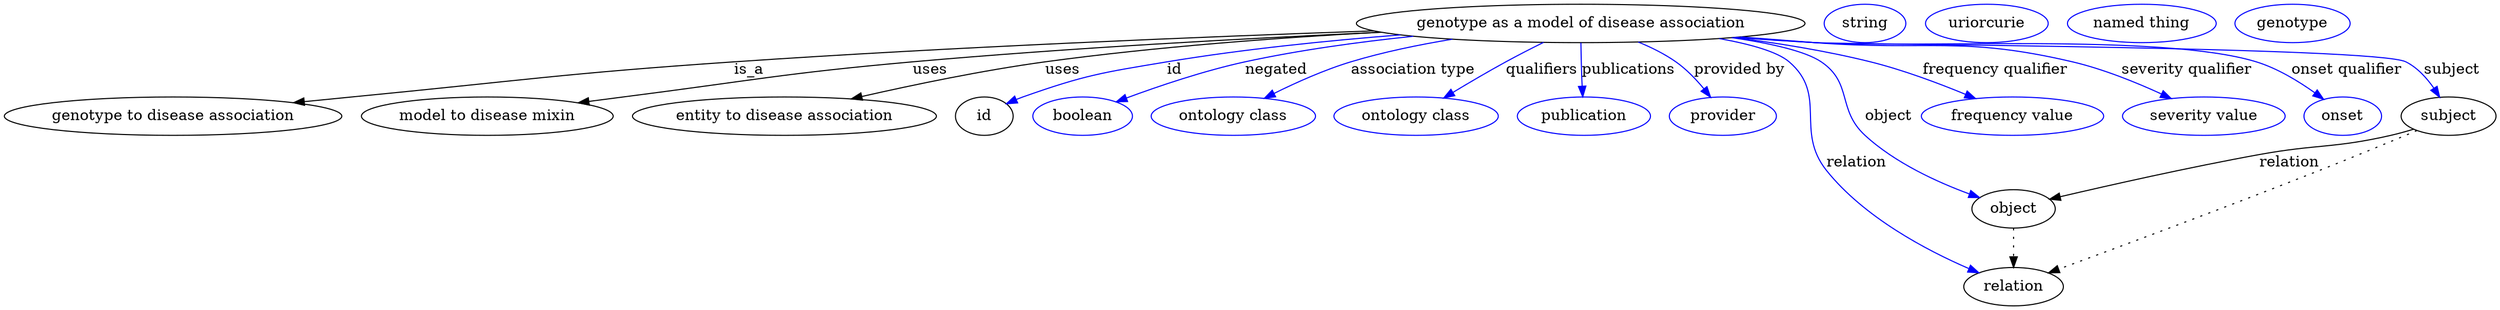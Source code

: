 digraph {
	graph [bb="0,0,1914.3,283"];
	node [label="\N"];
	"genotype as a model of disease association"	[height=0.5,
		label="genotype as a model of disease association",
		pos="1201.5,265",
		width=4.5315];
	"genotype to disease association"	[height=0.5,
		pos="121.54,178",
		width=3.3761];
	"genotype as a model of disease association" -> "genotype to disease association"	[label=is_a,
		lp="557.54,221.5",
		pos="e,208.57,190.61 1049.5,258.38 916.63,252.87 718.62,243.21 546.54,229 415.06,218.14 382.51,211.89 251.54,196 240.9,194.71 229.78,\
193.32 218.71,191.91"];
	"model to disease mixin"	[height=0.5,
		pos="354.54,178",
		width=2.5998];
	"genotype as a model of disease association" -> "model to disease mixin"	[label=uses,
		lp="699.54,221.5",
		pos="e,422.38,190.4 1055.3,256.95 952.34,251.27 811.29,242.07 687.54,229 584.84,218.15 559.6,211.74 457.54,196 449.36,194.74 440.83,193.39 \
432.32,192.02"];
	"entity to disease association"	[height=0.5,
		pos="575.54,178",
		width=3.0331];
	"genotype as a model of disease association" -> "entity to disease association"	[label=uses,
		lp="805.54,221.5",
		pos="e,629.78,193.67 1057,256.54 978.68,251.26 880.46,242.63 793.54,229 741.22,220.8 682.78,207.14 639.58,196.18"];
	id	[height=0.5,
		pos="729.54,178",
		width=0.75];
	"genotype as a model of disease association" -> id	[color=blue,
		label=id,
		lp="896.04,221.5",
		pos="e,750.58,189.73 1073.4,253.83 1017.1,248.26 950.22,240.17 890.54,229 834.06,218.43 819.52,215.68 765.54,196 763.69,195.33 761.8,\
194.59 759.92,193.82",
		style=solid];
	negated	[color=blue,
		height=0.5,
		label=boolean,
		pos="812.54,178",
		width=1.0652];
	"genotype as a model of disease association" -> negated	[color=blue,
		label=negated,
		lp="973.04,221.5",
		pos="e,841.87,189.62 1083.6,252.54 1041.5,247.13 994.09,239.49 951.54,229 909.36,218.6 900.41,210.72 859.54,196 856.86,195.04 854.1,194.04 \
851.31,193.03",
		style=solid];
	"association type"	[color=blue,
		height=0.5,
		label="ontology class",
		pos="930.54,178",
		width=1.7151];
	"genotype as a model of disease association" -> "association type"	[color=blue,
		label="association type",
		lp="1076.5,221.5",
		pos="e,957.02,194.28 1112.3,249.87 1086.2,244.58 1057.9,237.69 1032.5,229 1009.6,221.15 985.19,209.31 965.99,199.13",
		style=solid];
	qualifiers	[color=blue,
		height=0.5,
		label="ontology class",
		pos="1071.5,178",
		width=1.7151];
	"genotype as a model of disease association" -> qualifiers	[color=blue,
		label=qualifiers,
		lp="1172,221.5",
		pos="e,1095.1,194.89 1174.9,247.2 1165.9,241.47 1155.7,234.99 1146.5,229 1132.3,219.75 1116.7,209.38 1103.5,200.49",
		style=solid];
	publications	[color=blue,
		height=0.5,
		label=publication,
		pos="1201.5,178",
		width=1.3902];
	"genotype as a model of disease association" -> publications	[color=blue,
		label=publications,
		lp="1235,221.5",
		pos="e,1201.5,196.18 1201.5,246.8 1201.5,235.16 1201.5,219.55 1201.5,206.24",
		style=solid];
	"provided by"	[color=blue,
		height=0.5,
		label=provider,
		pos="1309.5,178",
		width=1.1193];
	"genotype as a model of disease association" -> "provided by"	[color=blue,
		label="provided by",
		lp="1320.5,221.5",
		pos="e,1299.9,195.92 1243.4,247.48 1253.5,242.41 1263.9,236.22 1272.5,229 1280.8,222.12 1288.2,213.03 1294.2,204.5",
		style=solid];
	relation	[height=0.5,
		pos="1540.5,18",
		width=1.0471];
	"genotype as a model of disease association" -> relation	[color=blue,
		label=relation,
		lp="1429.5,134.5",
		pos="e,1518.5,32.757 1313.2,251.78 1329.1,246.51 1344.5,239.18 1357.5,229 1397.5,197.77 1376.9,166.59 1408.5,127 1437.7,90.529 1481,58.011 \
1510,38.414",
		style=solid];
	object	[height=0.5,
		pos="1540.5,91",
		width=0.9027];
	"genotype as a model of disease association" -> object	[color=blue,
		label=object,
		lp="1449.5,178",
		pos="e,1515.9,103.24 1311.1,251.65 1345.3,246.13 1377.7,238.66 1391.5,229 1420.8,208.61 1407.6,185.55 1432.5,160 1454,137.96 1484,119.83 \
1506.9,107.84",
		style=solid];
	"frequency qualifier"	[color=blue,
		height=0.5,
		label="frequency value",
		pos="1543.5,178",
		width=1.8776];
	"genotype as a model of disease association" -> "frequency qualifier"	[color=blue,
		label="frequency qualifier",
		lp="1529,221.5",
		pos="e,1516.1,194.7 1322.8,252.95 1360.1,247.71 1401,240.07 1437.5,229 1461.6,221.72 1487.1,209.84 1507,199.48",
		style=solid];
	"severity qualifier"	[color=blue,
		height=0.5,
		label="severity value",
		pos="1688.5,178",
		width=1.661];
	"genotype as a model of disease association" -> "severity qualifier"	[color=blue,
		label="severity qualifier",
		lp="1669.5,221.5",
		pos="e,1663.1,194.49 1317.6,252.31 1336.3,250.49 1355.5,248.66 1373.5,247 1467.3,238.37 1493.7,253.8 1584.5,229 1608.9,222.35 1634.5,\
210.13 1654.2,199.43",
		style=solid];
	"onset qualifier"	[color=blue,
		height=0.5,
		label=onset,
		pos="1795.5,178",
		width=0.81243];
	"genotype as a model of disease association" -> "onset qualifier"	[color=blue,
		label="onset qualifier",
		lp="1787.5,221.5",
		pos="e,1779.4,193.35 1315.3,252.01 1334.7,250.17 1354.7,248.42 1373.5,247 1450.3,241.21 1646.4,253 1719.5,229 1738.4,222.8 1757.1,210.61 \
1771.2,199.82",
		style=solid];
	subject	[height=0.5,
		pos="1878.5,178",
		width=0.99297];
	"genotype as a model of disease association" -> subject	[color=blue,
		label=subject,
		lp="1870,221.5",
		pos="e,1868.1,195.26 1313.9,251.93 1333.7,250.07 1354.2,248.33 1373.5,247 1424.2,243.5 1784.2,249.84 1830.5,229 1842.9,223.45 1853.7,\
213.12 1861.8,203.29",
		style=solid];
	association_id	[color=blue,
		height=0.5,
		label=string,
		pos="1413.5,265",
		width=0.84854];
	"genotype to disease association_relation"	[color=blue,
		height=0.5,
		label=uriorcurie,
		pos="1507.5,265",
		width=1.2638];
	object -> relation	[pos="e,1540.5,36.029 1540.5,72.813 1540.5,64.789 1540.5,55.047 1540.5,46.069",
		style=dotted];
	"genotype to disease association_object"	[color=blue,
		height=0.5,
		label="named thing",
		pos="1626.5,265",
		width=1.5346];
	subject -> relation	[pos="e,1567.1,30.966 1853.6,164.73 1832.8,154.51 1802.3,139.65 1775.5,127 1705.2,93.783 1622.5,56.083 1576.3,35.167",
		style=dotted];
	subject -> object	[label=relation,
		lp="1754.5,134.5",
		pos="e,1568.8,100.04 1851.7,165.94 1845.8,163.76 1839.5,161.65 1833.5,160 1790,147.97 1777.7,151.67 1733.5,142 1679.4,130.13 1617.4,113.54 \
1578.6,102.78"];
	"genotype as a model of disease association_subject"	[color=blue,
		height=0.5,
		label=genotype,
		pos="1742.5,265",
		width=1.1916];
}
